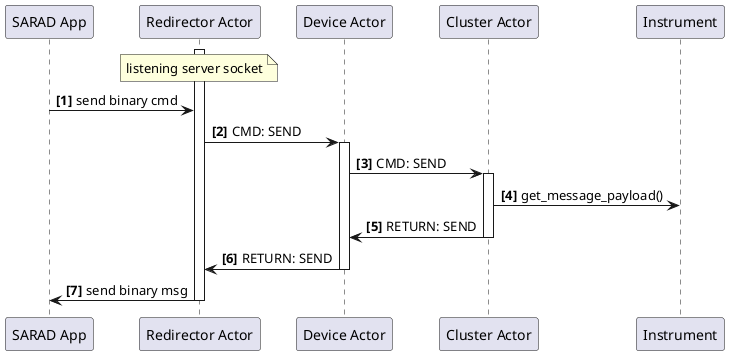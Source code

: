 @startuml
autonumber "<b>[0]"
participant "SARAD App" as app
participant "Redirector Actor" as redirector
participant "Device Actor" as device_actor
participant "Cluster Actor" as cluster
participant "Instrument" as instr

activate redirector
note over redirector: listening server socket
app -> redirector: send binary cmd
redirector -> device_actor: CMD: SEND
activate device_actor
device_actor -> cluster: CMD: SEND
activate cluster
cluster -> instr: get_message_payload()
cluster -> device_actor: RETURN: SEND
deactivate cluster
device_actor -> redirector: RETURN: SEND
deactivate device_actor
redirector -> app: send binary msg
deactivate redirector
@enduml
